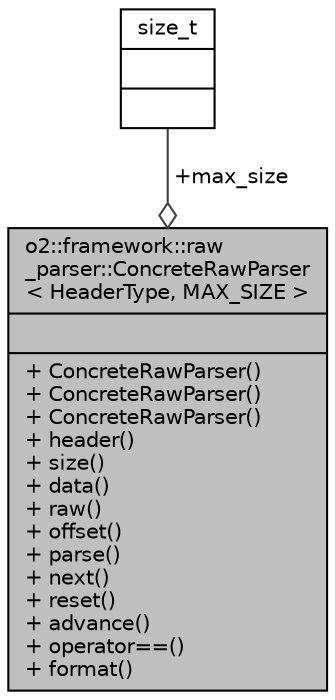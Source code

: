 digraph "o2::framework::raw_parser::ConcreteRawParser&lt; HeaderType, MAX_SIZE &gt;"
{
 // INTERACTIVE_SVG=YES
  bgcolor="transparent";
  edge [fontname="Helvetica",fontsize="10",labelfontname="Helvetica",labelfontsize="10"];
  node [fontname="Helvetica",fontsize="10",shape=record];
  Node1 [label="{o2::framework::raw\l_parser::ConcreteRawParser\l\< HeaderType, MAX_SIZE \>\n||+ ConcreteRawParser()\l+ ConcreteRawParser()\l+ ConcreteRawParser()\l+ header()\l+ size()\l+ data()\l+ raw()\l+ offset()\l+ parse()\l+ next()\l+ reset()\l+ advance()\l+ operator==()\l+ format()\l}",height=0.2,width=0.4,color="black", fillcolor="grey75", style="filled", fontcolor="black"];
  Node2 -> Node1 [color="grey25",fontsize="10",style="solid",label=" +max_size" ,arrowhead="odiamond",fontname="Helvetica"];
  Node2 [label="{size_t\n||}",height=0.2,width=0.4,color="black",URL="$dd/de2/classsize__t.html"];
}
